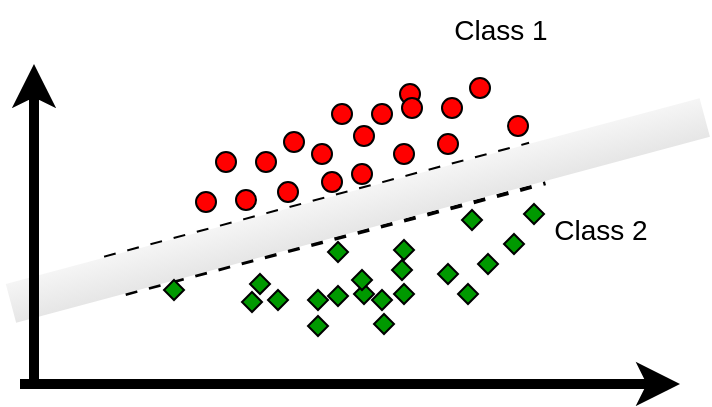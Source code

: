 <mxfile version="22.1.3" type="github">
  <diagram name="Page-1" id="O-bdZxh4DBNLbc9ju1Mh">
    <mxGraphModel dx="1195" dy="689" grid="1" gridSize="10" guides="1" tooltips="1" connect="1" arrows="1" fold="1" page="1" pageScale="1" pageWidth="3200" pageHeight="5500" math="0" shadow="0">
      <root>
        <mxCell id="0" />
        <mxCell id="1" parent="0" />
        <mxCell id="FLOeGrNZsjhfst8N86-V-1" value="" style="ellipse;whiteSpace=wrap;html=1;aspect=fixed;strokeColor=#000000;fillColor=#FF0000;" vertex="1" parent="1">
          <mxGeometry x="676" y="420" width="10" height="10" as="geometry" />
        </mxCell>
        <mxCell id="FLOeGrNZsjhfst8N86-V-2" value="" style="ellipse;whiteSpace=wrap;html=1;aspect=fixed;strokeColor=#000000;fillColor=#FF0000;" vertex="1" parent="1">
          <mxGeometry x="696" y="420" width="10" height="10" as="geometry" />
        </mxCell>
        <mxCell id="FLOeGrNZsjhfst8N86-V-3" value="" style="ellipse;whiteSpace=wrap;html=1;aspect=fixed;strokeColor=#000000;fillColor=#FF0000;" vertex="1" parent="1">
          <mxGeometry x="710" y="410" width="10" height="10" as="geometry" />
        </mxCell>
        <mxCell id="FLOeGrNZsjhfst8N86-V-4" value="" style="ellipse;whiteSpace=wrap;html=1;aspect=fixed;strokeColor=#000000;fillColor=#FF0000;" vertex="1" parent="1">
          <mxGeometry x="666" y="440" width="10" height="10" as="geometry" />
        </mxCell>
        <mxCell id="FLOeGrNZsjhfst8N86-V-5" value="" style="ellipse;whiteSpace=wrap;html=1;aspect=fixed;strokeColor=#000000;fillColor=#FF0000;" vertex="1" parent="1">
          <mxGeometry x="729" y="435" width="10" height="10" as="geometry" />
        </mxCell>
        <mxCell id="FLOeGrNZsjhfst8N86-V-6" value="" style="ellipse;whiteSpace=wrap;html=1;aspect=fixed;strokeColor=#000000;fillColor=#FF0000;" vertex="1" parent="1">
          <mxGeometry x="707" y="440" width="10" height="10" as="geometry" />
        </mxCell>
        <mxCell id="FLOeGrNZsjhfst8N86-V-7" value="" style="ellipse;whiteSpace=wrap;html=1;aspect=fixed;strokeColor=#000000;fillColor=#FF0000;" vertex="1" parent="1">
          <mxGeometry x="686" y="450" width="10" height="10" as="geometry" />
        </mxCell>
        <mxCell id="FLOeGrNZsjhfst8N86-V-12" value="" style="rhombus;whiteSpace=wrap;html=1;fillColor=#009900;" vertex="1" parent="1">
          <mxGeometry x="729" y="500" width="10" height="10" as="geometry" />
        </mxCell>
        <mxCell id="FLOeGrNZsjhfst8N86-V-16" value="" style="rhombus;whiteSpace=wrap;html=1;fillColor=#009900;" vertex="1" parent="1">
          <mxGeometry x="739" y="510" width="10" height="10" as="geometry" />
        </mxCell>
        <mxCell id="FLOeGrNZsjhfst8N86-V-17" value="" style="rhombus;whiteSpace=wrap;html=1;fillColor=#009900;" vertex="1" parent="1">
          <mxGeometry x="749" y="495" width="10" height="10" as="geometry" />
        </mxCell>
        <mxCell id="FLOeGrNZsjhfst8N86-V-18" value="" style="rhombus;whiteSpace=wrap;html=1;fillColor=#009900;" vertex="1" parent="1">
          <mxGeometry x="741" y="473" width="10" height="10" as="geometry" />
        </mxCell>
        <mxCell id="FLOeGrNZsjhfst8N86-V-20" value="" style="ellipse;whiteSpace=wrap;html=1;aspect=fixed;strokeColor=#000000;fillColor=#FF0000;" vertex="1" parent="1">
          <mxGeometry x="618" y="444" width="10" height="10" as="geometry" />
        </mxCell>
        <mxCell id="FLOeGrNZsjhfst8N86-V-21" value="" style="ellipse;whiteSpace=wrap;html=1;aspect=fixed;strokeColor=#000000;fillColor=#FF0000;" vertex="1" parent="1">
          <mxGeometry x="638" y="444" width="10" height="10" as="geometry" />
        </mxCell>
        <mxCell id="FLOeGrNZsjhfst8N86-V-22" value="" style="ellipse;whiteSpace=wrap;html=1;aspect=fixed;strokeColor=#000000;fillColor=#FF0000;" vertex="1" parent="1">
          <mxGeometry x="652" y="434" width="10" height="10" as="geometry" />
        </mxCell>
        <mxCell id="FLOeGrNZsjhfst8N86-V-23" value="" style="ellipse;whiteSpace=wrap;html=1;aspect=fixed;strokeColor=#000000;fillColor=#FF0000;" vertex="1" parent="1">
          <mxGeometry x="608" y="464" width="10" height="10" as="geometry" />
        </mxCell>
        <mxCell id="FLOeGrNZsjhfst8N86-V-24" value="" style="ellipse;whiteSpace=wrap;html=1;aspect=fixed;strokeColor=#000000;fillColor=#FF0000;" vertex="1" parent="1">
          <mxGeometry x="671" y="454" width="10" height="10" as="geometry" />
        </mxCell>
        <mxCell id="FLOeGrNZsjhfst8N86-V-25" value="" style="ellipse;whiteSpace=wrap;html=1;aspect=fixed;strokeColor=#000000;fillColor=#FF0000;" vertex="1" parent="1">
          <mxGeometry x="649" y="459" width="10" height="10" as="geometry" />
        </mxCell>
        <mxCell id="FLOeGrNZsjhfst8N86-V-26" value="" style="ellipse;whiteSpace=wrap;html=1;aspect=fixed;strokeColor=#000000;fillColor=#FF0000;" vertex="1" parent="1">
          <mxGeometry x="628" y="463" width="10" height="10" as="geometry" />
        </mxCell>
        <mxCell id="FLOeGrNZsjhfst8N86-V-27" value="" style="rhombus;whiteSpace=wrap;html=1;fillColor=#009900;" vertex="1" parent="1">
          <mxGeometry x="687" y="510" width="10" height="10" as="geometry" />
        </mxCell>
        <mxCell id="FLOeGrNZsjhfst8N86-V-28" value="" style="rhombus;whiteSpace=wrap;html=1;fillColor=#009900;" vertex="1" parent="1">
          <mxGeometry x="697" y="525" width="10" height="10" as="geometry" />
        </mxCell>
        <mxCell id="FLOeGrNZsjhfst8N86-V-29" value="" style="rhombus;whiteSpace=wrap;html=1;fillColor=#009900;" vertex="1" parent="1">
          <mxGeometry x="707" y="510" width="10" height="10" as="geometry" />
        </mxCell>
        <mxCell id="FLOeGrNZsjhfst8N86-V-30" value="" style="rhombus;whiteSpace=wrap;html=1;fillColor=#009900;" vertex="1" parent="1">
          <mxGeometry x="707" y="488" width="10" height="10" as="geometry" />
        </mxCell>
        <mxCell id="FLOeGrNZsjhfst8N86-V-31" value="" style="rhombus;whiteSpace=wrap;html=1;fillColor=#009900;" vertex="1" parent="1">
          <mxGeometry x="635" y="505" width="10" height="10" as="geometry" />
        </mxCell>
        <mxCell id="FLOeGrNZsjhfst8N86-V-32" value="" style="rhombus;whiteSpace=wrap;html=1;fillColor=#009900;" vertex="1" parent="1">
          <mxGeometry x="664" y="526" width="10" height="10" as="geometry" />
        </mxCell>
        <mxCell id="FLOeGrNZsjhfst8N86-V-33" value="" style="rhombus;whiteSpace=wrap;html=1;fillColor=#009900;" vertex="1" parent="1">
          <mxGeometry x="674" y="511" width="10" height="10" as="geometry" />
        </mxCell>
        <mxCell id="FLOeGrNZsjhfst8N86-V-34" value="" style="rhombus;whiteSpace=wrap;html=1;fillColor=#009900;" vertex="1" parent="1">
          <mxGeometry x="674" y="489" width="10" height="10" as="geometry" />
        </mxCell>
        <mxCell id="FLOeGrNZsjhfst8N86-V-35" value="" style="endArrow=none;dashed=1;html=1;rounded=0;strokeWidth=2;exitX=0;exitY=0;exitDx=0;exitDy=0;entryX=1;entryY=0;entryDx=0;entryDy=0;" edge="1" parent="1">
          <mxGeometry width="50" height="50" relative="1" as="geometry">
            <mxPoint x="562.16" y="496.811" as="sourcePoint" />
            <mxPoint x="774.664" y="439.871" as="targetPoint" />
          </mxGeometry>
        </mxCell>
        <mxCell id="FLOeGrNZsjhfst8N86-V-36" value="" style="endArrow=none;dashed=1;html=1;rounded=0;strokeWidth=2;exitX=0.024;exitY=1.063;exitDx=0;exitDy=0;exitPerimeter=0;entryX=1.011;entryY=1.108;entryDx=0;entryDy=0;entryPerimeter=0;" edge="1" parent="1">
          <mxGeometry width="50" height="50" relative="1" as="geometry">
            <mxPoint x="572.763" y="514.98" as="sourcePoint" />
            <mxPoint x="782.737" y="459.649" as="targetPoint" />
          </mxGeometry>
        </mxCell>
        <mxCell id="FLOeGrNZsjhfst8N86-V-38" value="" style="rounded=0;whiteSpace=wrap;html=1;fillColor=#f5f5f5;gradientColor=#E6E6E6;strokeColor=none;rotation=-15;" vertex="1" parent="1">
          <mxGeometry x="509.37" y="463.2" width="359.13" height="20" as="geometry" />
        </mxCell>
        <mxCell id="FLOeGrNZsjhfst8N86-V-39" value="" style="rhombus;whiteSpace=wrap;html=1;fillColor=#009900;" vertex="1" parent="1">
          <mxGeometry x="762" y="485" width="10" height="10" as="geometry" />
        </mxCell>
        <mxCell id="FLOeGrNZsjhfst8N86-V-40" value="" style="rhombus;whiteSpace=wrap;html=1;fillColor=#009900;" vertex="1" parent="1">
          <mxGeometry x="772" y="470" width="10" height="10" as="geometry" />
        </mxCell>
        <mxCell id="FLOeGrNZsjhfst8N86-V-41" value="" style="endArrow=classic;html=1;rounded=0;strokeWidth=5;" edge="1" parent="1">
          <mxGeometry width="50" height="50" relative="1" as="geometry">
            <mxPoint x="527" y="560" as="sourcePoint" />
            <mxPoint x="527" y="400" as="targetPoint" />
          </mxGeometry>
        </mxCell>
        <mxCell id="FLOeGrNZsjhfst8N86-V-42" value="" style="endArrow=classic;html=1;rounded=0;strokeWidth=5;" edge="1" parent="1">
          <mxGeometry width="50" height="50" relative="1" as="geometry">
            <mxPoint x="520" y="560" as="sourcePoint" />
            <mxPoint x="850" y="560" as="targetPoint" />
          </mxGeometry>
        </mxCell>
        <mxCell id="FLOeGrNZsjhfst8N86-V-43" value="&lt;font style=&quot;font-size: 14px;&quot;&gt;Class 1&lt;/font&gt;" style="text;html=1;align=center;verticalAlign=middle;resizable=0;points=[];autosize=1;strokeColor=none;fillColor=none;" vertex="1" parent="1">
          <mxGeometry x="725" y="368" width="70" height="30" as="geometry" />
        </mxCell>
        <mxCell id="FLOeGrNZsjhfst8N86-V-44" value="&lt;font style=&quot;font-size: 14px;&quot;&gt;Class 2&lt;/font&gt;" style="text;html=1;align=center;verticalAlign=middle;resizable=0;points=[];autosize=1;strokeColor=none;fillColor=none;" vertex="1" parent="1">
          <mxGeometry x="775" y="468" width="70" height="30" as="geometry" />
        </mxCell>
        <mxCell id="FLOeGrNZsjhfst8N86-V-45" value="" style="ellipse;whiteSpace=wrap;html=1;aspect=fixed;strokeColor=#000000;fillColor=#FF0000;" vertex="1" parent="1">
          <mxGeometry x="711" y="417" width="10" height="10" as="geometry" />
        </mxCell>
        <mxCell id="FLOeGrNZsjhfst8N86-V-46" value="" style="ellipse;whiteSpace=wrap;html=1;aspect=fixed;strokeColor=#000000;fillColor=#FF0000;" vertex="1" parent="1">
          <mxGeometry x="731" y="417" width="10" height="10" as="geometry" />
        </mxCell>
        <mxCell id="FLOeGrNZsjhfst8N86-V-47" value="" style="ellipse;whiteSpace=wrap;html=1;aspect=fixed;strokeColor=#000000;fillColor=#FF0000;" vertex="1" parent="1">
          <mxGeometry x="745" y="407" width="10" height="10" as="geometry" />
        </mxCell>
        <mxCell id="FLOeGrNZsjhfst8N86-V-48" value="" style="ellipse;whiteSpace=wrap;html=1;aspect=fixed;strokeColor=#000000;fillColor=#FF0000;" vertex="1" parent="1">
          <mxGeometry x="764" y="426" width="10" height="10" as="geometry" />
        </mxCell>
        <mxCell id="FLOeGrNZsjhfst8N86-V-49" value="" style="ellipse;whiteSpace=wrap;html=1;aspect=fixed;strokeColor=#000000;fillColor=#FF0000;" vertex="1" parent="1">
          <mxGeometry x="687" y="431" width="10" height="10" as="geometry" />
        </mxCell>
        <mxCell id="FLOeGrNZsjhfst8N86-V-50" value="" style="rhombus;whiteSpace=wrap;html=1;fillColor=#009900;" vertex="1" parent="1">
          <mxGeometry x="686" y="503" width="10" height="10" as="geometry" />
        </mxCell>
        <mxCell id="FLOeGrNZsjhfst8N86-V-51" value="" style="rhombus;whiteSpace=wrap;html=1;fillColor=#009900;" vertex="1" parent="1">
          <mxGeometry x="696" y="513" width="10" height="10" as="geometry" />
        </mxCell>
        <mxCell id="FLOeGrNZsjhfst8N86-V-52" value="" style="rhombus;whiteSpace=wrap;html=1;fillColor=#009900;" vertex="1" parent="1">
          <mxGeometry x="706" y="498" width="10" height="10" as="geometry" />
        </mxCell>
        <mxCell id="FLOeGrNZsjhfst8N86-V-53" value="" style="rhombus;whiteSpace=wrap;html=1;fillColor=#009900;" vertex="1" parent="1">
          <mxGeometry x="644" y="513" width="10" height="10" as="geometry" />
        </mxCell>
        <mxCell id="FLOeGrNZsjhfst8N86-V-54" value="" style="rhombus;whiteSpace=wrap;html=1;fillColor=#009900;" vertex="1" parent="1">
          <mxGeometry x="664" y="513" width="10" height="10" as="geometry" />
        </mxCell>
        <mxCell id="FLOeGrNZsjhfst8N86-V-55" value="" style="rhombus;whiteSpace=wrap;html=1;fillColor=#009900;" vertex="1" parent="1">
          <mxGeometry x="592" y="508" width="10" height="10" as="geometry" />
        </mxCell>
        <mxCell id="FLOeGrNZsjhfst8N86-V-56" value="" style="rhombus;whiteSpace=wrap;html=1;fillColor=#009900;" vertex="1" parent="1">
          <mxGeometry x="631" y="514" width="10" height="10" as="geometry" />
        </mxCell>
      </root>
    </mxGraphModel>
  </diagram>
</mxfile>
